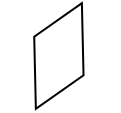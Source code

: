 <mxfile version="15.5.5" type="github">
  <diagram id="SEAIYqwF87A7cVQ8-DyG" name="Page-1">
    <mxGraphModel dx="433" dy="259" grid="1" gridSize="10" guides="1" tooltips="1" connect="1" arrows="1" fold="1" page="1" pageScale="1" pageWidth="827" pageHeight="1169" math="0" shadow="0">
      <root>
        <mxCell id="0" />
        <mxCell id="1" parent="0" />
        <mxCell id="4mUIY2rEQ8cqmVcWi5z4-1" value="" style="shape=parallelogram;perimeter=parallelogramPerimeter;whiteSpace=wrap;html=1;fixedSize=1;rotation=-35;" parent="1" vertex="1">
          <mxGeometry x="41.89" y="36" width="49.1" height="30" as="geometry" />
        </mxCell>
      </root>
    </mxGraphModel>
  </diagram>
</mxfile>
